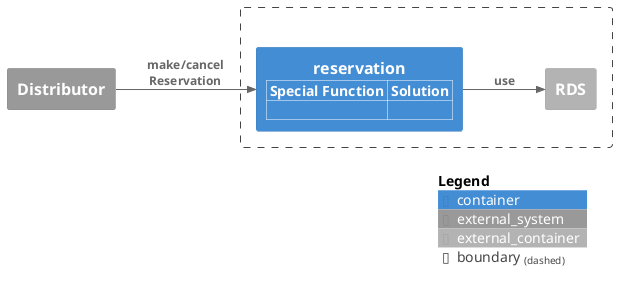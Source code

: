 @startuml
!include <C4/C4_Container>

LAYOUT_LANDSCAPE()

System_Ext(channel, "Distributor")

Boundary(configuration, "") {
SetPropertyHeader("Special Function","Solution")
AddProperty("","")
Container(reservation, "reservation", "", "")

Rel(channel, reservation, "make/cancel Reservation", "")

Container_Ext(rds, "RDS")
Rel(reservation, rds, "use")
}


SHOW_LEGEND()
@enduml
